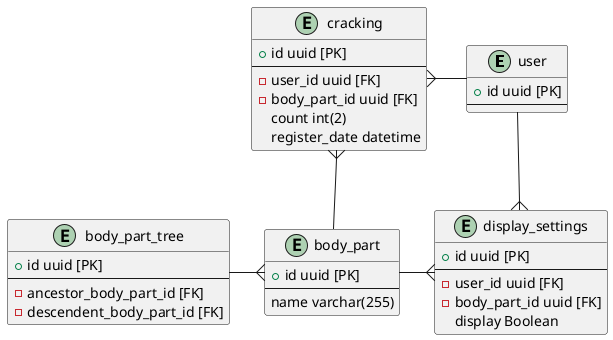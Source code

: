 @startuml hoge

entity user {
    + id uuid [PK]
    --
}

entity display_settings {
    + id uuid [PK]
    --
    - user_id uuid [FK]
    - body_part_id uuid [FK]
    display Boolean
}

entity body_part {
    + id uuid [PK]
    --
    name varchar(255)
}

entity body_part_tree {
    + id uuid [PK]
    --
    - ancestor_body_part_id [FK]
    - descendent_body_part_id [FK]
}

entity cracking {
    + id uuid [PK]
    --
    - user_id uuid [FK]
    - body_part_id uuid [FK]
    count int(2)
    register_date datetime
}

user --{ display_settings
body_part -{ display_settings
body_part_tree -{ body_part
cracking }- user
cracking }-- body_part

@enduml